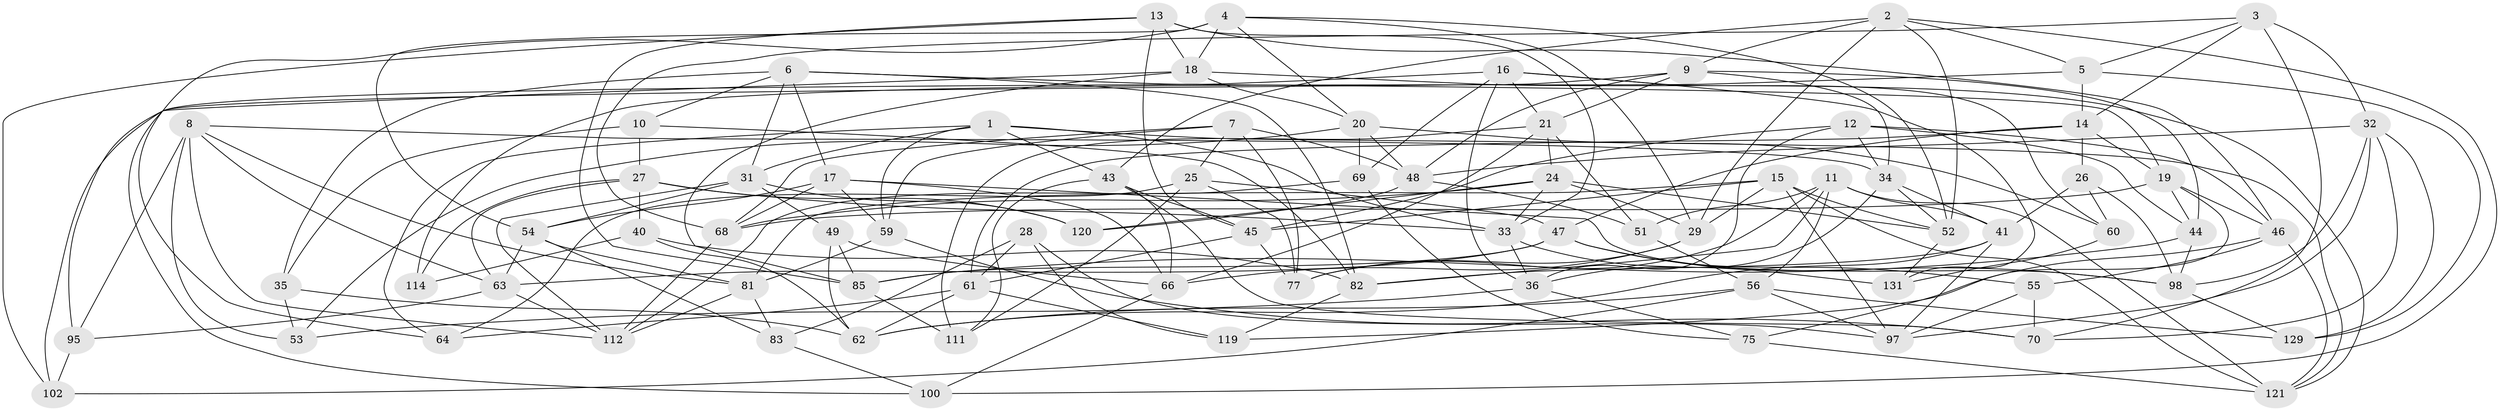 // Generated by graph-tools (version 1.1) at 2025/24/03/03/25 07:24:25]
// undirected, 77 vertices, 203 edges
graph export_dot {
graph [start="1"]
  node [color=gray90,style=filled];
  1 [super="+108"];
  2 [super="+105"];
  3 [super="+76"];
  4 [super="+122"];
  5 [super="+80"];
  6 [super="+39"];
  7 [super="+58"];
  8 [super="+22"];
  9 [super="+37"];
  10;
  11 [super="+101"];
  12 [super="+86"];
  13 [super="+94"];
  14 [super="+118"];
  15 [super="+65"];
  16 [super="+30"];
  17 [super="+90"];
  18 [super="+88"];
  19 [super="+104"];
  20 [super="+23"];
  21 [super="+84"];
  24 [super="+103"];
  25 [super="+67"];
  26;
  27 [super="+42"];
  28;
  29 [super="+71"];
  31 [super="+38"];
  32 [super="+74"];
  33 [super="+109"];
  34 [super="+128"];
  35;
  36 [super="+92"];
  40;
  41 [super="+50"];
  43 [super="+57"];
  44 [super="+107"];
  45 [super="+78"];
  46 [super="+79"];
  47 [super="+116"];
  48 [super="+106"];
  49;
  51;
  52 [super="+91"];
  53;
  54 [super="+73"];
  55;
  56 [super="+113"];
  59 [super="+123"];
  60;
  61 [super="+99"];
  62 [super="+93"];
  63 [super="+124"];
  64;
  66 [super="+125"];
  68 [super="+87"];
  69;
  70 [super="+72"];
  75;
  77 [super="+117"];
  81 [super="+89"];
  82 [super="+96"];
  83;
  85 [super="+115"];
  95;
  97 [super="+110"];
  98 [super="+126"];
  100;
  102;
  111;
  112 [super="+130"];
  114;
  119;
  120;
  121 [super="+127"];
  129;
  131;
  1 -- 121;
  1 -- 33;
  1 -- 31;
  1 -- 64;
  1 -- 43;
  1 -- 59;
  2 -- 43;
  2 -- 52;
  2 -- 100;
  2 -- 9;
  2 -- 5;
  2 -- 29;
  3 -- 70 [weight=2];
  3 -- 32;
  3 -- 68;
  3 -- 5;
  3 -- 14;
  4 -- 64;
  4 -- 20;
  4 -- 52;
  4 -- 18;
  4 -- 29;
  4 -- 54;
  5 -- 129;
  5 -- 114 [weight=2];
  5 -- 14;
  6 -- 10;
  6 -- 82;
  6 -- 31;
  6 -- 35;
  6 -- 19;
  6 -- 17;
  7 -- 59 [weight=2];
  7 -- 25;
  7 -- 68;
  7 -- 77;
  7 -- 48;
  8 -- 53;
  8 -- 63;
  8 -- 81;
  8 -- 34;
  8 -- 112;
  8 -- 95;
  9 -- 48;
  9 -- 102;
  9 -- 34;
  9 -- 44;
  9 -- 21;
  10 -- 27;
  10 -- 35;
  10 -- 82;
  11 -- 82;
  11 -- 51;
  11 -- 56;
  11 -- 121;
  11 -- 41;
  11 -- 77;
  12 -- 36;
  12 -- 45;
  12 -- 34;
  12 -- 46;
  12 -- 44 [weight=2];
  13 -- 33;
  13 -- 46;
  13 -- 45;
  13 -- 18;
  13 -- 85;
  13 -- 102;
  14 -- 26;
  14 -- 19;
  14 -- 47;
  14 -- 61;
  15 -- 97;
  15 -- 121;
  15 -- 81;
  15 -- 45;
  15 -- 52;
  15 -- 29;
  16 -- 95;
  16 -- 36;
  16 -- 131;
  16 -- 60;
  16 -- 69;
  16 -- 21;
  17 -- 68;
  17 -- 98;
  17 -- 59;
  17 -- 66;
  17 -- 54;
  18 -- 121;
  18 -- 100;
  18 -- 85;
  18 -- 20;
  19 -- 46;
  19 -- 68;
  19 -- 75;
  19 -- 44;
  20 -- 53;
  20 -- 60;
  20 -- 48;
  20 -- 69;
  21 -- 24;
  21 -- 51;
  21 -- 66;
  21 -- 111;
  24 -- 29;
  24 -- 120;
  24 -- 33;
  24 -- 68;
  24 -- 52;
  25 -- 47;
  25 -- 64;
  25 -- 111;
  25 -- 77 [weight=2];
  26 -- 41;
  26 -- 60;
  26 -- 98;
  27 -- 33;
  27 -- 63;
  27 -- 40;
  27 -- 114;
  27 -- 120;
  28 -- 119;
  28 -- 83;
  28 -- 61;
  28 -- 97;
  29 -- 77;
  29 -- 66;
  31 -- 120;
  31 -- 54;
  31 -- 112;
  31 -- 49;
  32 -- 129;
  32 -- 98;
  32 -- 97;
  32 -- 70;
  32 -- 48;
  33 -- 131;
  33 -- 36;
  34 -- 36;
  34 -- 41;
  34 -- 52;
  35 -- 53;
  35 -- 62;
  36 -- 53;
  36 -- 75;
  40 -- 114;
  40 -- 82;
  40 -- 62;
  41 -- 62;
  41 -- 82;
  41 -- 97;
  43 -- 45;
  43 -- 66;
  43 -- 70;
  43 -- 111;
  44 -- 85;
  44 -- 98;
  45 -- 61;
  45 -- 77;
  46 -- 119;
  46 -- 121;
  46 -- 55;
  47 -- 55;
  47 -- 98;
  47 -- 85;
  47 -- 63;
  48 -- 120;
  48 -- 51;
  49 -- 85;
  49 -- 62;
  49 -- 66;
  51 -- 56;
  52 -- 131;
  54 -- 83;
  54 -- 81;
  54 -- 63;
  55 -- 70;
  55 -- 97;
  56 -- 129;
  56 -- 97;
  56 -- 62;
  56 -- 102;
  59 -- 81;
  59 -- 70;
  60 -- 131;
  61 -- 119;
  61 -- 64;
  61 -- 62;
  63 -- 95;
  63 -- 112;
  66 -- 100;
  68 -- 112;
  69 -- 112;
  69 -- 75;
  75 -- 121;
  81 -- 83;
  81 -- 112;
  82 -- 119;
  83 -- 100;
  85 -- 111;
  95 -- 102;
  98 -- 129;
}
